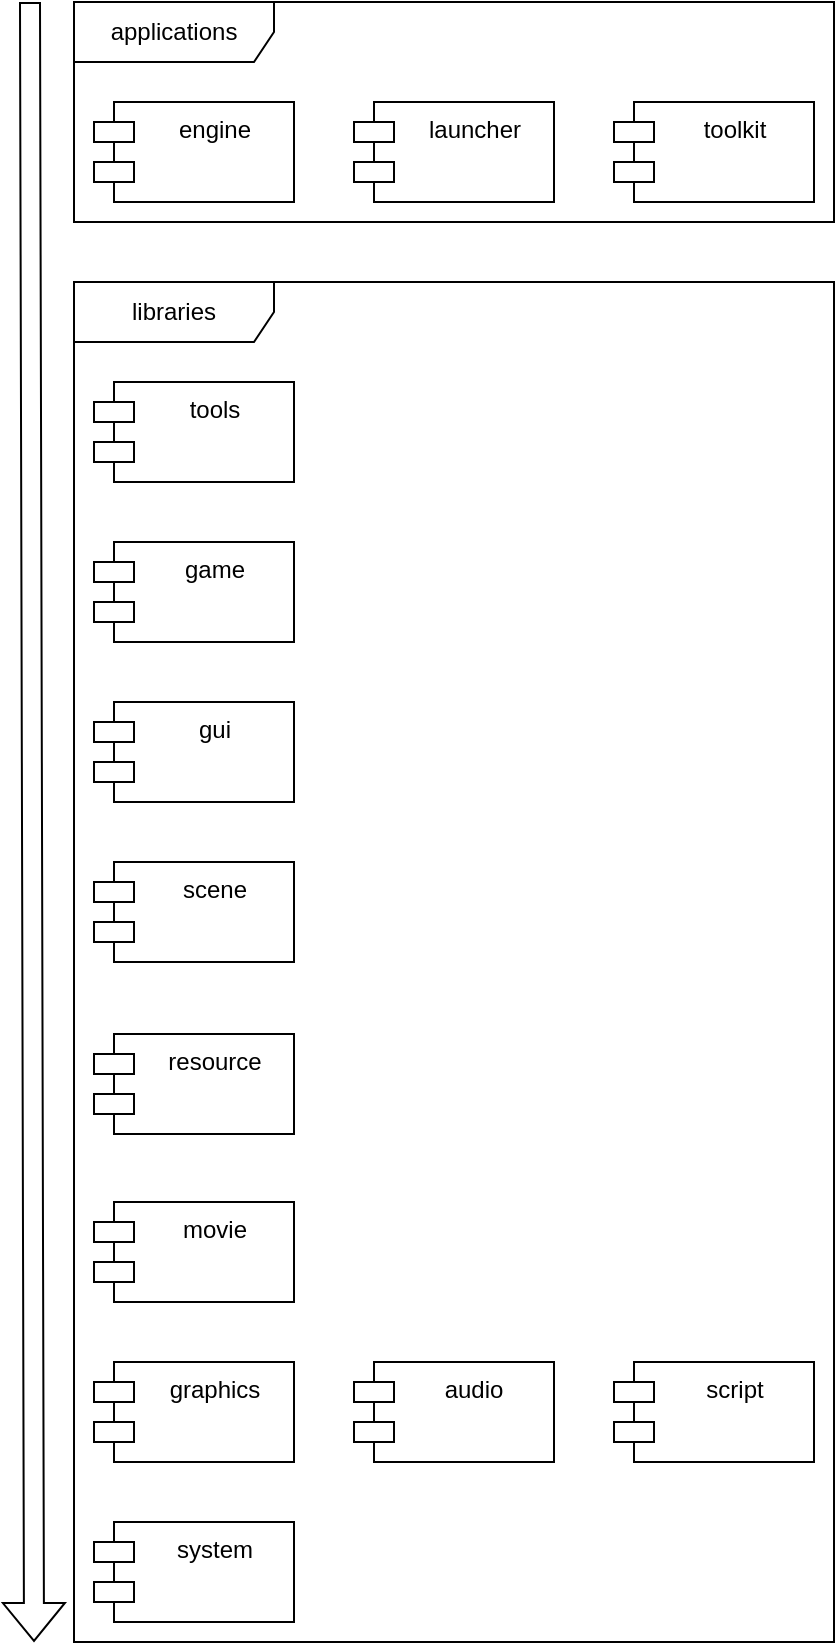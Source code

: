 <mxfile version="24.5.3" type="device">
  <diagram id="C5RBs43oDa-KdzZeNtuy" name="Page-1">
    <mxGraphModel dx="1502" dy="1830" grid="1" gridSize="10" guides="1" tooltips="1" connect="1" arrows="1" fold="1" page="1" pageScale="1" pageWidth="827" pageHeight="1169" math="0" shadow="0">
      <root>
        <mxCell id="WIyWlLk6GJQsqaUBKTNV-0" />
        <mxCell id="WIyWlLk6GJQsqaUBKTNV-1" parent="WIyWlLk6GJQsqaUBKTNV-0" />
        <mxCell id="uwfJpqVd9WzeynNxQDzf-1" value="applications" style="shape=umlFrame;whiteSpace=wrap;html=1;width=100;height=30;flipH=0;" parent="WIyWlLk6GJQsqaUBKTNV-1" vertex="1">
          <mxGeometry x="40" y="-1150" width="380" height="110" as="geometry" />
        </mxCell>
        <mxCell id="uwfJpqVd9WzeynNxQDzf-5" value="libraries" style="shape=umlFrame;whiteSpace=wrap;html=1;width=100;height=30;" parent="WIyWlLk6GJQsqaUBKTNV-1" vertex="1">
          <mxGeometry x="40" y="-1010" width="380" height="680" as="geometry" />
        </mxCell>
        <mxCell id="wTLT_p1KPuhMP4MYyWY3-7" value="system" style="shape=module;align=left;spacingLeft=20;align=center;verticalAlign=top;html=1;direction=east;" parent="WIyWlLk6GJQsqaUBKTNV-1" vertex="1">
          <mxGeometry x="50" y="-390" width="100" height="50" as="geometry" />
        </mxCell>
        <mxCell id="gnWsdmeyHeUerrLaL-5L-1" value="movie" style="shape=module;align=left;spacingLeft=20;align=center;verticalAlign=top;html=1;direction=east;" parent="WIyWlLk6GJQsqaUBKTNV-1" vertex="1">
          <mxGeometry x="50" y="-550" width="100" height="50" as="geometry" />
        </mxCell>
        <mxCell id="gnWsdmeyHeUerrLaL-5L-2" value="graphics" style="shape=module;align=left;spacingLeft=20;align=center;verticalAlign=top;html=1;direction=east;" parent="WIyWlLk6GJQsqaUBKTNV-1" vertex="1">
          <mxGeometry x="50" y="-470" width="100" height="50" as="geometry" />
        </mxCell>
        <mxCell id="gnWsdmeyHeUerrLaL-5L-3" value="resource" style="shape=module;align=left;spacingLeft=20;align=center;verticalAlign=top;html=1;direction=east;" parent="WIyWlLk6GJQsqaUBKTNV-1" vertex="1">
          <mxGeometry x="50" y="-634" width="100" height="50" as="geometry" />
        </mxCell>
        <mxCell id="gnWsdmeyHeUerrLaL-5L-4" value="scene" style="shape=module;align=left;spacingLeft=20;align=center;verticalAlign=top;html=1;direction=east;" parent="WIyWlLk6GJQsqaUBKTNV-1" vertex="1">
          <mxGeometry x="50" y="-720" width="100" height="50" as="geometry" />
        </mxCell>
        <mxCell id="gnWsdmeyHeUerrLaL-5L-5" value="gui" style="shape=module;align=left;spacingLeft=20;align=center;verticalAlign=top;html=1;direction=east;" parent="WIyWlLk6GJQsqaUBKTNV-1" vertex="1">
          <mxGeometry x="50" y="-800" width="100" height="50" as="geometry" />
        </mxCell>
        <mxCell id="gnWsdmeyHeUerrLaL-5L-6" value="script" style="shape=module;align=left;spacingLeft=20;align=center;verticalAlign=top;html=1;direction=east;" parent="WIyWlLk6GJQsqaUBKTNV-1" vertex="1">
          <mxGeometry x="310" y="-470" width="100" height="50" as="geometry" />
        </mxCell>
        <mxCell id="hj-piPnPRJIngDWY3FeU-0" value="audio" style="shape=module;align=left;spacingLeft=20;align=center;verticalAlign=top;direction=east;" parent="WIyWlLk6GJQsqaUBKTNV-1" vertex="1">
          <mxGeometry x="180" y="-470" width="100" height="50" as="geometry" />
        </mxCell>
        <mxCell id="v-eWyspMXQ56PKsTLA4A-5" value="launcher" style="shape=module;align=left;spacingLeft=20;align=center;verticalAlign=top;html=1;" parent="WIyWlLk6GJQsqaUBKTNV-1" vertex="1">
          <mxGeometry x="180" y="-1100" width="100" height="50" as="geometry" />
        </mxCell>
        <mxCell id="F_gQUoQRdA11ZhNdmKd8-1" value="game" style="shape=module;align=center;spacingLeft=20;align=center;verticalAlign=top;html=1;labelPosition=center;verticalLabelPosition=middle;direction=east;" parent="WIyWlLk6GJQsqaUBKTNV-1" vertex="1">
          <mxGeometry x="50" y="-880" width="100" height="50" as="geometry" />
        </mxCell>
        <mxCell id="wTLT_p1KPuhMP4MYyWY3-14" value="engine" style="shape=module;align=left;spacingLeft=20;align=center;verticalAlign=top;html=1;" parent="WIyWlLk6GJQsqaUBKTNV-1" vertex="1">
          <mxGeometry x="50" y="-1100" width="100" height="50" as="geometry" />
        </mxCell>
        <mxCell id="wTLT_p1KPuhMP4MYyWY3-15" value="toolkit" style="shape=module;align=left;spacingLeft=20;align=center;verticalAlign=top;html=1;" parent="WIyWlLk6GJQsqaUBKTNV-1" vertex="1">
          <mxGeometry x="310" y="-1100" width="100" height="50" as="geometry" />
        </mxCell>
        <mxCell id="-GsOFkJRAlTUAmM-WTSo-0" value="tools" style="shape=module;align=center;spacingLeft=20;align=center;verticalAlign=top;html=1;labelPosition=center;verticalLabelPosition=middle;direction=east;" parent="WIyWlLk6GJQsqaUBKTNV-1" vertex="1">
          <mxGeometry x="50" y="-960" width="100" height="50" as="geometry" />
        </mxCell>
        <mxCell id="3OdTSQqyq2VGqYtSOOhK-2" value="" style="shape=flexArrow;endArrow=classic;html=1;rounded=0;" parent="WIyWlLk6GJQsqaUBKTNV-1" edge="1">
          <mxGeometry width="50" height="50" relative="1" as="geometry">
            <mxPoint x="18" y="-1150" as="sourcePoint" />
            <mxPoint x="20" y="-330" as="targetPoint" />
          </mxGeometry>
        </mxCell>
      </root>
    </mxGraphModel>
  </diagram>
</mxfile>
